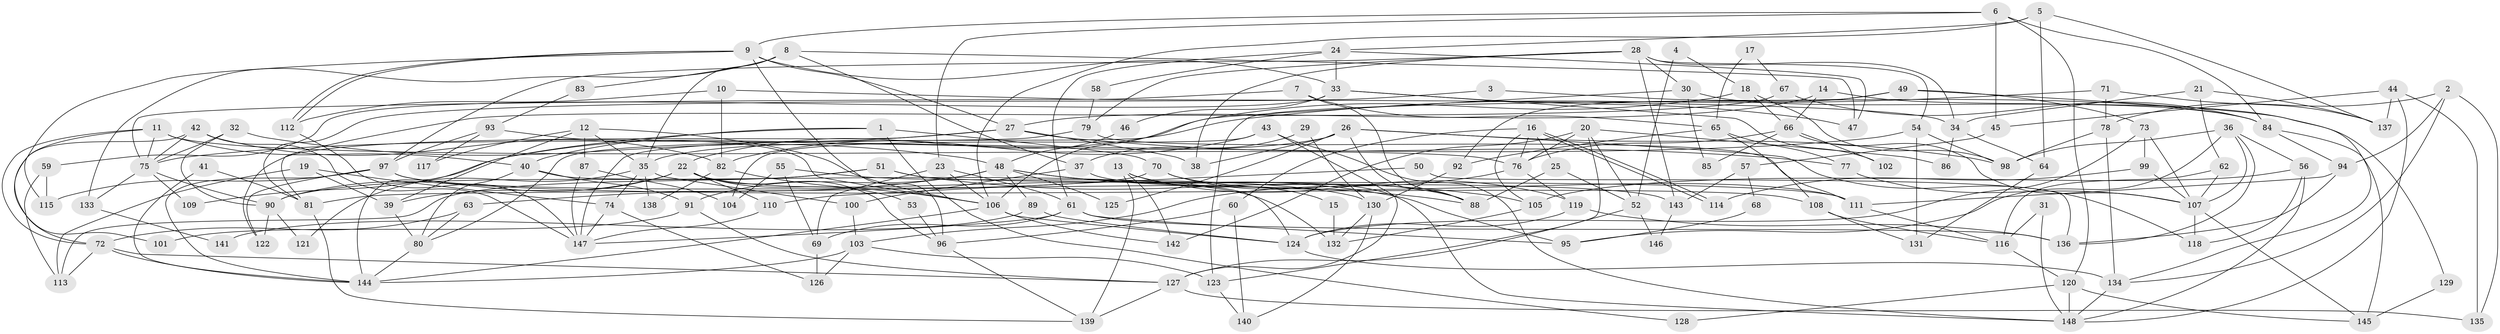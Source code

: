 // Generated by graph-tools (version 1.1) at 2025/15/03/09/25 04:15:13]
// undirected, 148 vertices, 296 edges
graph export_dot {
graph [start="1"]
  node [color=gray90,style=filled];
  1;
  2;
  3;
  4;
  5;
  6;
  7;
  8;
  9;
  10;
  11;
  12;
  13;
  14;
  15;
  16;
  17;
  18;
  19;
  20;
  21;
  22;
  23;
  24;
  25;
  26;
  27;
  28;
  29;
  30;
  31;
  32;
  33;
  34;
  35;
  36;
  37;
  38;
  39;
  40;
  41;
  42;
  43;
  44;
  45;
  46;
  47;
  48;
  49;
  50;
  51;
  52;
  53;
  54;
  55;
  56;
  57;
  58;
  59;
  60;
  61;
  62;
  63;
  64;
  65;
  66;
  67;
  68;
  69;
  70;
  71;
  72;
  73;
  74;
  75;
  76;
  77;
  78;
  79;
  80;
  81;
  82;
  83;
  84;
  85;
  86;
  87;
  88;
  89;
  90;
  91;
  92;
  93;
  94;
  95;
  96;
  97;
  98;
  99;
  100;
  101;
  102;
  103;
  104;
  105;
  106;
  107;
  108;
  109;
  110;
  111;
  112;
  113;
  114;
  115;
  116;
  117;
  118;
  119;
  120;
  121;
  122;
  123;
  124;
  125;
  126;
  127;
  128;
  129;
  130;
  131;
  132;
  133;
  134;
  135;
  136;
  137;
  138;
  139;
  140;
  141;
  142;
  143;
  144;
  145;
  146;
  147;
  148;
  1 -- 70;
  1 -- 40;
  1 -- 128;
  1 -- 144;
  2 -- 94;
  2 -- 78;
  2 -- 134;
  2 -- 135;
  3 -- 84;
  3 -- 81;
  4 -- 18;
  4 -- 52;
  5 -- 106;
  5 -- 24;
  5 -- 64;
  5 -- 137;
  6 -- 84;
  6 -- 9;
  6 -- 23;
  6 -- 45;
  6 -- 120;
  7 -- 65;
  7 -- 88;
  7 -- 75;
  8 -- 37;
  8 -- 35;
  8 -- 47;
  8 -- 83;
  8 -- 133;
  9 -- 112;
  9 -- 112;
  9 -- 27;
  9 -- 33;
  9 -- 96;
  9 -- 115;
  10 -- 112;
  10 -- 82;
  10 -- 34;
  11 -- 75;
  11 -- 72;
  11 -- 40;
  11 -- 76;
  11 -- 101;
  12 -- 35;
  12 -- 106;
  12 -- 39;
  12 -- 87;
  12 -- 117;
  13 -- 119;
  13 -- 142;
  13 -- 15;
  13 -- 139;
  14 -- 27;
  14 -- 66;
  14 -- 129;
  15 -- 132;
  16 -- 76;
  16 -- 114;
  16 -- 114;
  16 -- 25;
  16 -- 60;
  16 -- 105;
  17 -- 67;
  17 -- 65;
  18 -- 66;
  18 -- 22;
  18 -- 98;
  19 -- 113;
  19 -- 39;
  19 -- 74;
  20 -- 123;
  20 -- 52;
  20 -- 76;
  20 -- 86;
  20 -- 142;
  21 -- 34;
  21 -- 137;
  21 -- 62;
  22 -- 39;
  22 -- 96;
  22 -- 53;
  22 -- 90;
  22 -- 110;
  22 -- 132;
  23 -- 61;
  23 -- 69;
  23 -- 106;
  24 -- 47;
  24 -- 61;
  24 -- 33;
  24 -- 58;
  25 -- 88;
  25 -- 52;
  26 -- 98;
  26 -- 118;
  26 -- 35;
  26 -- 38;
  26 -- 88;
  26 -- 125;
  27 -- 38;
  27 -- 122;
  27 -- 77;
  27 -- 109;
  28 -- 79;
  28 -- 97;
  28 -- 30;
  28 -- 34;
  28 -- 38;
  28 -- 54;
  28 -- 143;
  29 -- 37;
  29 -- 130;
  30 -- 106;
  30 -- 84;
  30 -- 85;
  31 -- 116;
  31 -- 148;
  32 -- 48;
  32 -- 75;
  32 -- 90;
  33 -- 46;
  33 -- 47;
  33 -- 59;
  33 -- 102;
  34 -- 64;
  34 -- 86;
  35 -- 74;
  35 -- 100;
  35 -- 121;
  35 -- 138;
  36 -- 98;
  36 -- 56;
  36 -- 95;
  36 -- 107;
  36 -- 136;
  37 -- 100;
  37 -- 148;
  39 -- 80;
  40 -- 91;
  40 -- 80;
  40 -- 124;
  41 -- 144;
  41 -- 81;
  42 -- 147;
  42 -- 75;
  42 -- 72;
  42 -- 82;
  43 -- 82;
  43 -- 148;
  43 -- 104;
  43 -- 127;
  44 -- 135;
  44 -- 148;
  44 -- 45;
  44 -- 137;
  45 -- 57;
  46 -- 48;
  48 -- 95;
  48 -- 63;
  48 -- 88;
  48 -- 89;
  48 -- 91;
  48 -- 125;
  49 -- 73;
  49 -- 134;
  49 -- 92;
  49 -- 123;
  50 -- 136;
  50 -- 110;
  51 -- 113;
  51 -- 90;
  51 -- 105;
  51 -- 111;
  52 -- 127;
  52 -- 146;
  53 -- 96;
  54 -- 75;
  54 -- 98;
  54 -- 131;
  55 -- 130;
  55 -- 104;
  55 -- 69;
  56 -- 148;
  56 -- 105;
  56 -- 118;
  57 -- 143;
  57 -- 68;
  58 -- 79;
  59 -- 115;
  59 -- 113;
  60 -- 96;
  60 -- 140;
  61 -- 69;
  61 -- 147;
  61 -- 95;
  61 -- 136;
  62 -- 116;
  62 -- 107;
  63 -- 80;
  63 -- 72;
  64 -- 131;
  65 -- 77;
  65 -- 92;
  65 -- 108;
  66 -- 76;
  66 -- 107;
  66 -- 85;
  66 -- 102;
  67 -- 84;
  67 -- 81;
  68 -- 95;
  69 -- 126;
  70 -- 111;
  70 -- 88;
  70 -- 81;
  71 -- 137;
  71 -- 78;
  71 -- 147;
  72 -- 144;
  72 -- 113;
  72 -- 127;
  73 -- 124;
  73 -- 107;
  73 -- 99;
  74 -- 126;
  74 -- 147;
  75 -- 90;
  75 -- 109;
  75 -- 133;
  76 -- 103;
  76 -- 119;
  77 -- 107;
  78 -- 98;
  78 -- 134;
  79 -- 80;
  79 -- 111;
  80 -- 144;
  81 -- 139;
  82 -- 106;
  82 -- 138;
  83 -- 93;
  84 -- 145;
  84 -- 94;
  87 -- 147;
  87 -- 104;
  89 -- 124;
  89 -- 141;
  90 -- 121;
  90 -- 122;
  91 -- 127;
  91 -- 101;
  92 -- 130;
  93 -- 106;
  93 -- 97;
  93 -- 117;
  94 -- 136;
  94 -- 111;
  96 -- 139;
  97 -- 144;
  97 -- 108;
  97 -- 115;
  97 -- 122;
  97 -- 143;
  99 -- 107;
  99 -- 114;
  100 -- 103;
  103 -- 144;
  103 -- 123;
  103 -- 126;
  105 -- 132;
  106 -- 124;
  106 -- 142;
  106 -- 144;
  107 -- 118;
  107 -- 145;
  108 -- 131;
  108 -- 116;
  110 -- 147;
  111 -- 116;
  112 -- 147;
  116 -- 120;
  119 -- 136;
  119 -- 124;
  120 -- 128;
  120 -- 145;
  120 -- 148;
  123 -- 140;
  124 -- 134;
  127 -- 135;
  127 -- 139;
  129 -- 145;
  130 -- 132;
  130 -- 140;
  133 -- 141;
  134 -- 148;
  143 -- 146;
}
